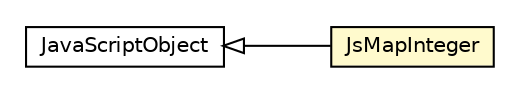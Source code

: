 #!/usr/local/bin/dot
#
# Class diagram 
# Generated by UMLGraph version R5_6-24-gf6e263 (http://www.umlgraph.org/)
#

digraph G {
	edge [fontname="Helvetica",fontsize=10,labelfontname="Helvetica",labelfontsize=10];
	node [fontname="Helvetica",fontsize=10,shape=plaintext];
	nodesep=0.25;
	ranksep=0.5;
	rankdir=LR;
	// org.turbogwt.core.collections.client.JsMapInteger
	c812 [label=<<table title="org.turbogwt.core.collections.client.JsMapInteger" border="0" cellborder="1" cellspacing="0" cellpadding="2" port="p" bgcolor="lemonChiffon" href="./JsMapInteger.html">
		<tr><td><table border="0" cellspacing="0" cellpadding="1">
<tr><td align="center" balign="center"> JsMapInteger </td></tr>
		</table></td></tr>
		</table>>, URL="./JsMapInteger.html", fontname="Helvetica", fontcolor="black", fontsize=10.0];
	//org.turbogwt.core.collections.client.JsMapInteger extends com.google.gwt.core.client.JavaScriptObject
	c833:p -> c812:p [dir=back,arrowtail=empty];
	// com.google.gwt.core.client.JavaScriptObject
	c833 [label=<<table title="com.google.gwt.core.client.JavaScriptObject" border="0" cellborder="1" cellspacing="0" cellpadding="2" port="p" href="http://google-web-toolkit.googlecode.com/svn/javadoc/latest/com/google/gwt/core/client/JavaScriptObject.html">
		<tr><td><table border="0" cellspacing="0" cellpadding="1">
<tr><td align="center" balign="center"> JavaScriptObject </td></tr>
		</table></td></tr>
		</table>>, URL="http://google-web-toolkit.googlecode.com/svn/javadoc/latest/com/google/gwt/core/client/JavaScriptObject.html", fontname="Helvetica", fontcolor="black", fontsize=10.0];
}

